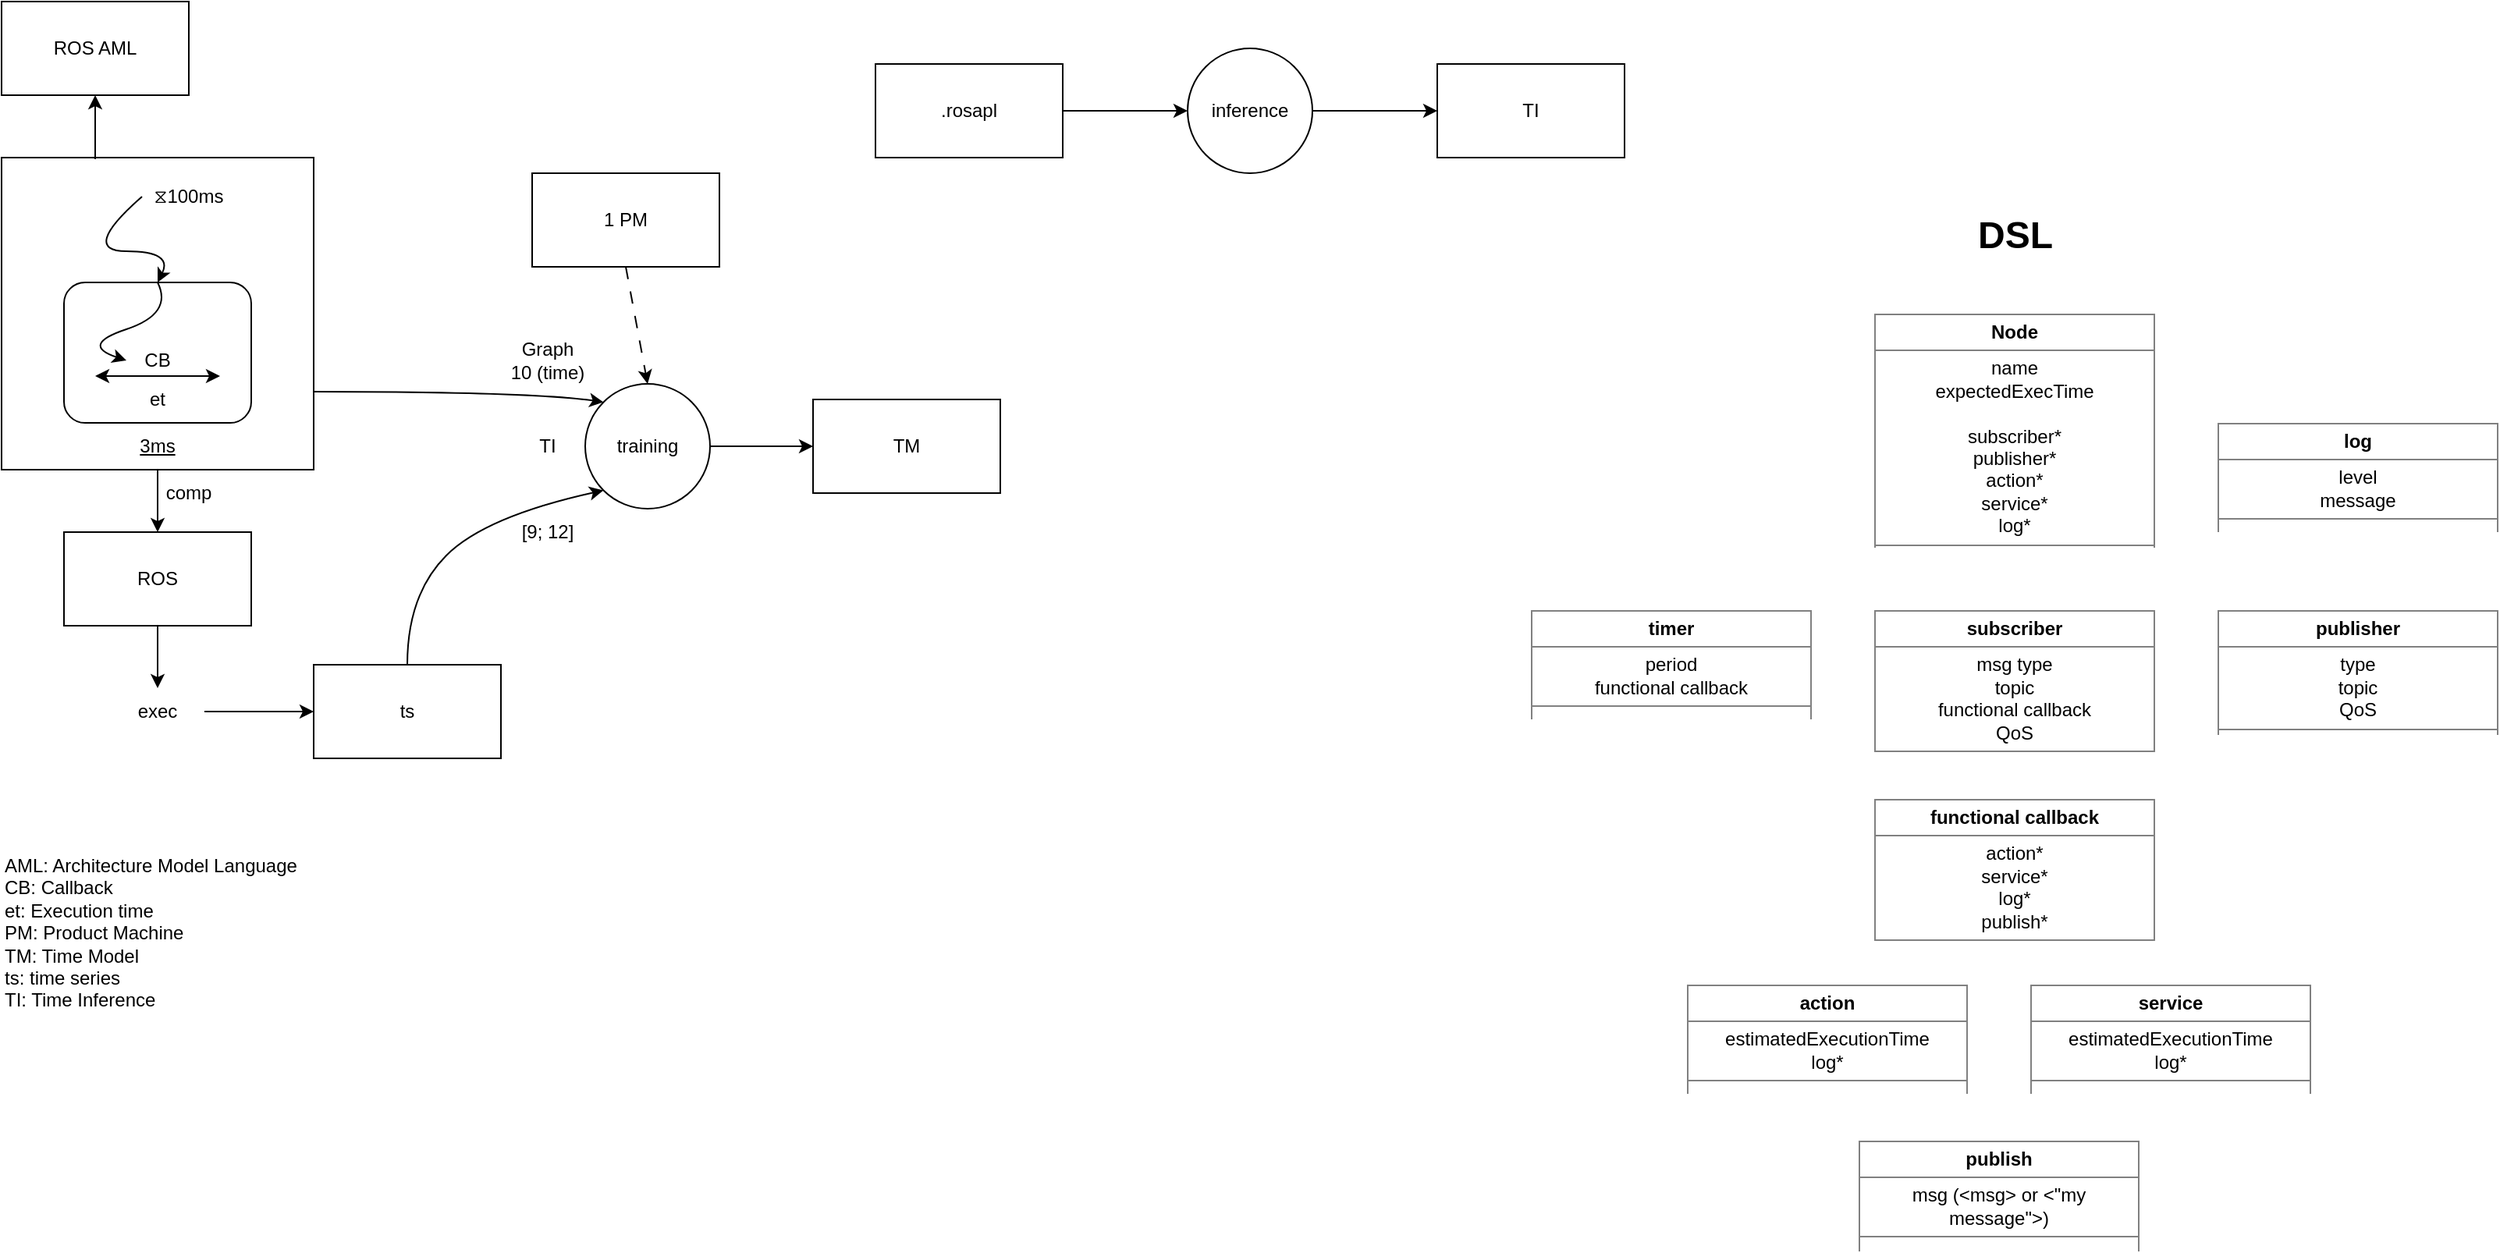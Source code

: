 <mxfile>
    <diagram name="Page-1" id="DDRg4PuIDq06wk-8_CIW">
        <mxGraphModel dx="920" dy="717" grid="1" gridSize="10" guides="1" tooltips="1" connect="1" arrows="1" fold="1" page="1" pageScale="1" pageWidth="827" pageHeight="1169" math="0" shadow="0">
            <root>
                <mxCell id="0"/>
                <mxCell id="1" parent="0"/>
                <mxCell id="DuPmBzLViahCLTAQXnIo-2" value="" style="rounded=0;whiteSpace=wrap;html=1;" parent="1" vertex="1">
                    <mxGeometry x="40" y="120" width="200" height="200" as="geometry"/>
                </mxCell>
                <mxCell id="DuPmBzLViahCLTAQXnIo-3" value="ROS AML" style="rounded=0;whiteSpace=wrap;html=1;" parent="1" vertex="1">
                    <mxGeometry x="40" y="20" width="120" height="60" as="geometry"/>
                </mxCell>
                <mxCell id="DuPmBzLViahCLTAQXnIo-4" value="" style="endArrow=classic;html=1;rounded=0;exitX=0.3;exitY=0.005;exitDx=0;exitDy=0;exitPerimeter=0;entryX=0.5;entryY=1;entryDx=0;entryDy=0;" parent="1" source="DuPmBzLViahCLTAQXnIo-2" target="DuPmBzLViahCLTAQXnIo-3" edge="1">
                    <mxGeometry width="50" height="50" relative="1" as="geometry">
                        <mxPoint x="210" y="100" as="sourcePoint"/>
                        <mxPoint x="260" y="50" as="targetPoint"/>
                    </mxGeometry>
                </mxCell>
                <mxCell id="DuPmBzLViahCLTAQXnIo-5" value="" style="rounded=1;whiteSpace=wrap;html=1;" parent="1" vertex="1">
                    <mxGeometry x="80" y="200" width="120" height="90" as="geometry"/>
                </mxCell>
                <mxCell id="DuPmBzLViahCLTAQXnIo-6" value="CB" style="text;html=1;align=center;verticalAlign=middle;whiteSpace=wrap;rounded=0;" parent="1" vertex="1">
                    <mxGeometry x="120" y="235" width="40" height="30" as="geometry"/>
                </mxCell>
                <mxCell id="DuPmBzLViahCLTAQXnIo-7" value="" style="curved=1;endArrow=classic;html=1;rounded=0;entryX=0.5;entryY=0;entryDx=0;entryDy=0;exitX=0;exitY=0.5;exitDx=0;exitDy=0;" parent="1" source="DuPmBzLViahCLTAQXnIo-12" target="DuPmBzLViahCLTAQXnIo-5" edge="1">
                    <mxGeometry width="50" height="50" relative="1" as="geometry">
                        <mxPoint x="460" y="210" as="sourcePoint"/>
                        <mxPoint x="260" y="80" as="targetPoint"/>
                        <Array as="points">
                            <mxPoint x="90" y="180"/>
                            <mxPoint x="150" y="180"/>
                        </Array>
                    </mxGeometry>
                </mxCell>
                <mxCell id="DuPmBzLViahCLTAQXnIo-9" value="" style="endArrow=classic;startArrow=classic;html=1;rounded=0;" parent="1" edge="1">
                    <mxGeometry width="50" height="50" relative="1" as="geometry">
                        <mxPoint x="100" y="260" as="sourcePoint"/>
                        <mxPoint x="180" y="260" as="targetPoint"/>
                    </mxGeometry>
                </mxCell>
                <mxCell id="DuPmBzLViahCLTAQXnIo-10" value="et" style="text;html=1;align=center;verticalAlign=middle;whiteSpace=wrap;rounded=0;" parent="1" vertex="1">
                    <mxGeometry x="110" y="260" width="60" height="30" as="geometry"/>
                </mxCell>
                <mxCell id="DuPmBzLViahCLTAQXnIo-11" value="" style="curved=1;endArrow=classic;html=1;rounded=0;exitX=0.5;exitY=0;exitDx=0;exitDy=0;entryX=0;entryY=0.5;entryDx=0;entryDy=0;" parent="1" source="DuPmBzLViahCLTAQXnIo-5" target="DuPmBzLViahCLTAQXnIo-6" edge="1">
                    <mxGeometry width="50" height="50" relative="1" as="geometry">
                        <mxPoint x="390" y="410" as="sourcePoint"/>
                        <mxPoint x="440" y="360" as="targetPoint"/>
                        <Array as="points">
                            <mxPoint x="150" y="220"/>
                            <mxPoint x="90" y="240"/>
                        </Array>
                    </mxGeometry>
                </mxCell>
                <mxCell id="DuPmBzLViahCLTAQXnIo-12" value="⧖100ms" style="text;html=1;align=center;verticalAlign=middle;whiteSpace=wrap;rounded=0;" parent="1" vertex="1">
                    <mxGeometry x="130" y="130" width="60" height="30" as="geometry"/>
                </mxCell>
                <mxCell id="DuPmBzLViahCLTAQXnIo-13" value="3ms" style="text;html=1;align=center;verticalAlign=middle;whiteSpace=wrap;rounded=0;fontStyle=4" parent="1" vertex="1">
                    <mxGeometry x="110" y="290" width="60" height="30" as="geometry"/>
                </mxCell>
                <mxCell id="DuPmBzLViahCLTAQXnIo-14" value="ROS" style="rounded=0;whiteSpace=wrap;html=1;" parent="1" vertex="1">
                    <mxGeometry x="80" y="360" width="120" height="60" as="geometry"/>
                </mxCell>
                <mxCell id="DuPmBzLViahCLTAQXnIo-15" value="" style="endArrow=classic;html=1;rounded=0;exitX=0.5;exitY=1;exitDx=0;exitDy=0;entryX=0.5;entryY=0;entryDx=0;entryDy=0;" parent="1" source="DuPmBzLViahCLTAQXnIo-13" target="DuPmBzLViahCLTAQXnIo-14" edge="1">
                    <mxGeometry width="50" height="50" relative="1" as="geometry">
                        <mxPoint x="250" y="470" as="sourcePoint"/>
                        <mxPoint x="300" y="420" as="targetPoint"/>
                    </mxGeometry>
                </mxCell>
                <mxCell id="DuPmBzLViahCLTAQXnIo-16" value="exec" style="text;html=1;align=center;verticalAlign=middle;whiteSpace=wrap;rounded=0;" parent="1" vertex="1">
                    <mxGeometry x="110" y="460" width="60" height="30" as="geometry"/>
                </mxCell>
                <mxCell id="DuPmBzLViahCLTAQXnIo-17" value="comp" style="text;html=1;align=center;verticalAlign=middle;whiteSpace=wrap;rounded=0;" parent="1" vertex="1">
                    <mxGeometry x="130" y="320" width="60" height="30" as="geometry"/>
                </mxCell>
                <mxCell id="DuPmBzLViahCLTAQXnIo-18" value="" style="endArrow=classic;html=1;rounded=0;exitX=0.5;exitY=1;exitDx=0;exitDy=0;entryX=0.5;entryY=0;entryDx=0;entryDy=0;" parent="1" source="DuPmBzLViahCLTAQXnIo-14" target="DuPmBzLViahCLTAQXnIo-16" edge="1">
                    <mxGeometry width="50" height="50" relative="1" as="geometry">
                        <mxPoint x="240" y="450" as="sourcePoint"/>
                        <mxPoint x="290" y="400" as="targetPoint"/>
                    </mxGeometry>
                </mxCell>
                <mxCell id="DuPmBzLViahCLTAQXnIo-19" value="ts" style="rounded=0;whiteSpace=wrap;html=1;" parent="1" vertex="1">
                    <mxGeometry x="240" y="445" width="120" height="60" as="geometry"/>
                </mxCell>
                <mxCell id="DuPmBzLViahCLTAQXnIo-20" value="" style="endArrow=classic;html=1;rounded=0;exitX=1;exitY=0.5;exitDx=0;exitDy=0;entryX=0;entryY=0.5;entryDx=0;entryDy=0;" parent="1" source="DuPmBzLViahCLTAQXnIo-16" target="DuPmBzLViahCLTAQXnIo-19" edge="1">
                    <mxGeometry width="50" height="50" relative="1" as="geometry">
                        <mxPoint x="190" y="590" as="sourcePoint"/>
                        <mxPoint x="240" y="540" as="targetPoint"/>
                    </mxGeometry>
                </mxCell>
                <mxCell id="DuPmBzLViahCLTAQXnIo-21" value="training" style="ellipse;whiteSpace=wrap;html=1;aspect=fixed;" parent="1" vertex="1">
                    <mxGeometry x="414" y="265" width="80" height="80" as="geometry"/>
                </mxCell>
                <mxCell id="DuPmBzLViahCLTAQXnIo-22" value="" style="curved=1;endArrow=classic;html=1;rounded=0;exitX=0.5;exitY=0;exitDx=0;exitDy=0;entryX=0;entryY=1;entryDx=0;entryDy=0;" parent="1" source="DuPmBzLViahCLTAQXnIo-19" target="DuPmBzLViahCLTAQXnIo-21" edge="1">
                    <mxGeometry width="50" height="50" relative="1" as="geometry">
                        <mxPoint x="380" y="430" as="sourcePoint"/>
                        <mxPoint x="430" y="380" as="targetPoint"/>
                        <Array as="points">
                            <mxPoint x="300" y="400"/>
                            <mxPoint x="350" y="350"/>
                        </Array>
                    </mxGeometry>
                </mxCell>
                <mxCell id="DuPmBzLViahCLTAQXnIo-23" value="" style="curved=1;endArrow=classic;html=1;rounded=0;exitX=1;exitY=0.75;exitDx=0;exitDy=0;entryX=0;entryY=0;entryDx=0;entryDy=0;" parent="1" source="DuPmBzLViahCLTAQXnIo-2" target="DuPmBzLViahCLTAQXnIo-21" edge="1">
                    <mxGeometry width="50" height="50" relative="1" as="geometry">
                        <mxPoint x="350" y="220" as="sourcePoint"/>
                        <mxPoint x="400" y="170" as="targetPoint"/>
                        <Array as="points">
                            <mxPoint x="380" y="270"/>
                        </Array>
                    </mxGeometry>
                </mxCell>
                <mxCell id="DuPmBzLViahCLTAQXnIo-24" value="TM" style="rounded=0;whiteSpace=wrap;html=1;" parent="1" vertex="1">
                    <mxGeometry x="560" y="275" width="120" height="60" as="geometry"/>
                </mxCell>
                <mxCell id="DuPmBzLViahCLTAQXnIo-25" value="" style="endArrow=classic;html=1;rounded=0;exitX=1;exitY=0.5;exitDx=0;exitDy=0;entryX=0;entryY=0.5;entryDx=0;entryDy=0;" parent="1" source="DuPmBzLViahCLTAQXnIo-21" target="DuPmBzLViahCLTAQXnIo-24" edge="1">
                    <mxGeometry width="50" height="50" relative="1" as="geometry">
                        <mxPoint x="570" y="400" as="sourcePoint"/>
                        <mxPoint x="620" y="350" as="targetPoint"/>
                    </mxGeometry>
                </mxCell>
                <mxCell id="DuPmBzLViahCLTAQXnIo-26" value="1 PM" style="rounded=0;whiteSpace=wrap;html=1;" parent="1" vertex="1">
                    <mxGeometry x="380" y="130" width="120" height="60" as="geometry"/>
                </mxCell>
                <mxCell id="DuPmBzLViahCLTAQXnIo-27" value="" style="endArrow=classic;html=1;rounded=0;exitX=0.5;exitY=1;exitDx=0;exitDy=0;entryX=0.5;entryY=0;entryDx=0;entryDy=0;dashed=1;dashPattern=8 8;" parent="1" source="DuPmBzLViahCLTAQXnIo-26" target="DuPmBzLViahCLTAQXnIo-21" edge="1">
                    <mxGeometry width="50" height="50" relative="1" as="geometry">
                        <mxPoint x="660" y="180" as="sourcePoint"/>
                        <mxPoint x="710" y="130" as="targetPoint"/>
                    </mxGeometry>
                </mxCell>
                <mxCell id="DuPmBzLViahCLTAQXnIo-28" value="TI" style="text;html=1;align=center;verticalAlign=middle;whiteSpace=wrap;rounded=0;" parent="1" vertex="1">
                    <mxGeometry x="360" y="290" width="60" height="30" as="geometry"/>
                </mxCell>
                <mxCell id="DuPmBzLViahCLTAQXnIo-29" value="[9; 12]" style="text;html=1;align=center;verticalAlign=middle;whiteSpace=wrap;rounded=0;" parent="1" vertex="1">
                    <mxGeometry x="360" y="345" width="60" height="30" as="geometry"/>
                </mxCell>
                <mxCell id="DuPmBzLViahCLTAQXnIo-30" value="&lt;div&gt;Graph&lt;/div&gt;&lt;div&gt;10 (time)&lt;/div&gt;" style="text;html=1;align=center;verticalAlign=middle;whiteSpace=wrap;rounded=0;" parent="1" vertex="1">
                    <mxGeometry x="360" y="235" width="60" height="30" as="geometry"/>
                </mxCell>
                <mxCell id="DuPmBzLViahCLTAQXnIo-31" style="edgeStyle=orthogonalEdgeStyle;rounded=0;orthogonalLoop=1;jettySize=auto;html=1;exitX=0.5;exitY=1;exitDx=0;exitDy=0;" parent="1" source="DuPmBzLViahCLTAQXnIo-29" target="DuPmBzLViahCLTAQXnIo-29" edge="1">
                    <mxGeometry relative="1" as="geometry"/>
                </mxCell>
                <mxCell id="DuPmBzLViahCLTAQXnIo-32" value=".rosapl" style="rounded=0;whiteSpace=wrap;html=1;" parent="1" vertex="1">
                    <mxGeometry x="600" y="60" width="120" height="60" as="geometry"/>
                </mxCell>
                <mxCell id="DuPmBzLViahCLTAQXnIo-33" value="inference" style="ellipse;whiteSpace=wrap;html=1;aspect=fixed;" parent="1" vertex="1">
                    <mxGeometry x="800" y="50" width="80" height="80" as="geometry"/>
                </mxCell>
                <mxCell id="DuPmBzLViahCLTAQXnIo-34" value="TI" style="rounded=0;whiteSpace=wrap;html=1;" parent="1" vertex="1">
                    <mxGeometry x="960" y="60" width="120" height="60" as="geometry"/>
                </mxCell>
                <mxCell id="DuPmBzLViahCLTAQXnIo-35" value="" style="endArrow=classic;html=1;rounded=0;exitX=1;exitY=0.5;exitDx=0;exitDy=0;entryX=0;entryY=0.5;entryDx=0;entryDy=0;" parent="1" source="DuPmBzLViahCLTAQXnIo-32" target="DuPmBzLViahCLTAQXnIo-33" edge="1">
                    <mxGeometry width="50" height="50" relative="1" as="geometry">
                        <mxPoint x="800" y="210" as="sourcePoint"/>
                        <mxPoint x="850" y="160" as="targetPoint"/>
                    </mxGeometry>
                </mxCell>
                <mxCell id="DuPmBzLViahCLTAQXnIo-36" value="" style="endArrow=classic;html=1;rounded=0;exitX=1;exitY=0.5;exitDx=0;exitDy=0;entryX=0;entryY=0.5;entryDx=0;entryDy=0;" parent="1" source="DuPmBzLViahCLTAQXnIo-33" target="DuPmBzLViahCLTAQXnIo-34" edge="1">
                    <mxGeometry width="50" height="50" relative="1" as="geometry">
                        <mxPoint x="940" y="210" as="sourcePoint"/>
                        <mxPoint x="990" y="160" as="targetPoint"/>
                    </mxGeometry>
                </mxCell>
                <mxCell id="DuPmBzLViahCLTAQXnIo-37" value="&lt;div&gt;AML: Architecture Model Language&lt;/div&gt;&lt;div&gt;CB: Callback&lt;/div&gt;&lt;div&gt;et: Execution time&lt;/div&gt;&lt;div&gt;PM: Product Machine&lt;/div&gt;&lt;div&gt;TM: Time Model&lt;/div&gt;&lt;div&gt;ts: time series&lt;/div&gt;&lt;div&gt;TI: Time Inference&lt;/div&gt;" style="text;html=1;align=left;verticalAlign=top;whiteSpace=wrap;rounded=0;" parent="1" vertex="1">
                    <mxGeometry x="40" y="560" width="420" height="170" as="geometry"/>
                </mxCell>
                <mxCell id="2" value="&lt;table border=&quot;1&quot; width=&quot;100%&quot; height=&quot;100%&quot; cellpadding=&quot;4&quot; style=&quot;width:100%;height:100%;border-collapse:collapse;&quot;&gt;&lt;tbody&gt;&lt;tr&gt;&lt;th align=&quot;center&quot;&gt;&lt;b&gt;Node&lt;/b&gt;&lt;/th&gt;&lt;/tr&gt;&lt;tr&gt;&lt;td align=&quot;center&quot;&gt;name&lt;br&gt;expectedExecTime&lt;br&gt;&lt;br&gt;subscriber*&lt;br&gt;publisher*&lt;br&gt;action*&lt;br&gt;service*&lt;br&gt;log*&lt;/td&gt;&lt;/tr&gt;&lt;tr&gt;&lt;td align=&quot;center&quot;&gt;&lt;br&gt;&lt;br&gt;&lt;/td&gt;&lt;/tr&gt;&lt;/tbody&gt;&lt;/table&gt;" style="text;html=1;whiteSpace=wrap;strokeColor=none;fillColor=none;overflow=fill;" vertex="1" parent="1">
                    <mxGeometry x="1240" y="220" width="180" height="150" as="geometry"/>
                </mxCell>
                <mxCell id="3" value="&lt;table border=&quot;1&quot; width=&quot;100%&quot; height=&quot;100%&quot; cellpadding=&quot;4&quot; style=&quot;width:100%;height:100%;border-collapse:collapse;&quot;&gt;&lt;tbody&gt;&lt;tr&gt;&lt;th align=&quot;center&quot;&gt;&lt;b&gt;log&lt;/b&gt;&lt;/th&gt;&lt;/tr&gt;&lt;tr&gt;&lt;td align=&quot;center&quot;&gt;level&lt;br&gt;message&lt;/td&gt;&lt;/tr&gt;&lt;tr&gt;&lt;td align=&quot;center&quot;&gt;&lt;br&gt;&lt;br&gt;&lt;/td&gt;&lt;/tr&gt;&lt;/tbody&gt;&lt;/table&gt;" style="text;html=1;whiteSpace=wrap;strokeColor=none;fillColor=none;overflow=fill;verticalAlign=top;" vertex="1" parent="1">
                    <mxGeometry x="1460" y="290" width="180" height="70" as="geometry"/>
                </mxCell>
                <mxCell id="4" value="&lt;table border=&quot;1&quot; width=&quot;100%&quot; height=&quot;100%&quot; cellpadding=&quot;4&quot; style=&quot;width:100%;height:100%;border-collapse:collapse;&quot;&gt;&lt;tbody&gt;&lt;tr&gt;&lt;th align=&quot;center&quot;&gt;subscriber&lt;/th&gt;&lt;/tr&gt;&lt;tr&gt;&lt;td align=&quot;center&quot;&gt;msg type&lt;br&gt;topic&lt;br&gt;functional callback&lt;br&gt;QoS&lt;/td&gt;&lt;/tr&gt;&lt;tr&gt;&lt;td align=&quot;center&quot;&gt;&lt;br&gt;&lt;br&gt;&lt;/td&gt;&lt;/tr&gt;&lt;/tbody&gt;&lt;/table&gt;" style="text;html=1;whiteSpace=wrap;strokeColor=none;fillColor=none;overflow=fill;verticalAlign=top;" vertex="1" parent="1">
                    <mxGeometry x="1240" y="410" width="180" height="91" as="geometry"/>
                </mxCell>
                <mxCell id="5" value="&lt;table border=&quot;1&quot; width=&quot;100%&quot; height=&quot;100%&quot; cellpadding=&quot;4&quot; style=&quot;width:100%;height:100%;border-collapse:collapse;&quot;&gt;&lt;tbody&gt;&lt;tr&gt;&lt;th align=&quot;center&quot;&gt;publisher&lt;/th&gt;&lt;/tr&gt;&lt;tr&gt;&lt;td align=&quot;center&quot;&gt;type&lt;br&gt;topic&lt;br&gt;QoS&lt;/td&gt;&lt;/tr&gt;&lt;tr&gt;&lt;td align=&quot;center&quot;&gt;&lt;br&gt;&lt;br&gt;&lt;/td&gt;&lt;/tr&gt;&lt;/tbody&gt;&lt;/table&gt;" style="text;html=1;whiteSpace=wrap;strokeColor=none;fillColor=none;overflow=fill;verticalAlign=top;" vertex="1" parent="1">
                    <mxGeometry x="1460" y="410" width="180" height="80" as="geometry"/>
                </mxCell>
                <mxCell id="6" value="&lt;table border=&quot;1&quot; width=&quot;100%&quot; height=&quot;100%&quot; cellpadding=&quot;4&quot; style=&quot;width:100%;height:100%;border-collapse:collapse;&quot;&gt;&lt;tbody&gt;&lt;tr&gt;&lt;th align=&quot;center&quot;&gt;functional callback&lt;/th&gt;&lt;/tr&gt;&lt;tr&gt;&lt;td align=&quot;center&quot;&gt;action*&lt;br&gt;service*&lt;br&gt;log*&lt;br&gt;publish*&lt;/td&gt;&lt;/tr&gt;&lt;tr&gt;&lt;td align=&quot;center&quot;&gt;&lt;br&gt;&lt;br&gt;&lt;/td&gt;&lt;/tr&gt;&lt;/tbody&gt;&lt;/table&gt;" style="text;html=1;whiteSpace=wrap;strokeColor=none;fillColor=none;overflow=fill;verticalAlign=top;" vertex="1" parent="1">
                    <mxGeometry x="1240" y="530.5" width="180" height="91" as="geometry"/>
                </mxCell>
                <mxCell id="7" value="&lt;table border=&quot;1&quot; width=&quot;100%&quot; height=&quot;100%&quot; cellpadding=&quot;4&quot; style=&quot;width:100%;height:100%;border-collapse:collapse;&quot;&gt;&lt;tbody&gt;&lt;tr&gt;&lt;th align=&quot;center&quot;&gt;publish&lt;/th&gt;&lt;/tr&gt;&lt;tr&gt;&lt;td align=&quot;center&quot;&gt;msg (&amp;lt;msg&amp;gt; or &amp;lt;&quot;my message&quot;&amp;gt;)&lt;/td&gt;&lt;/tr&gt;&lt;tr&gt;&lt;td align=&quot;center&quot;&gt;&lt;br&gt;&lt;br&gt;&lt;/td&gt;&lt;/tr&gt;&lt;/tbody&gt;&lt;/table&gt;" style="text;html=1;whiteSpace=wrap;strokeColor=none;fillColor=none;overflow=fill;verticalAlign=top;" vertex="1" parent="1">
                    <mxGeometry x="1230" y="750" width="180" height="71" as="geometry"/>
                </mxCell>
                <mxCell id="8" value="&lt;table border=&quot;1&quot; width=&quot;100%&quot; height=&quot;100%&quot; cellpadding=&quot;4&quot; style=&quot;width:100%;height:100%;border-collapse:collapse;&quot;&gt;&lt;tbody&gt;&lt;tr&gt;&lt;th align=&quot;center&quot;&gt;action&lt;/th&gt;&lt;/tr&gt;&lt;tr&gt;&lt;td align=&quot;center&quot;&gt;estimatedExecutionTime&lt;br&gt;log*&lt;/td&gt;&lt;/tr&gt;&lt;tr&gt;&lt;td align=&quot;center&quot;&gt;&lt;br&gt;&lt;br&gt;&lt;/td&gt;&lt;/tr&gt;&lt;/tbody&gt;&lt;/table&gt;" style="text;html=1;whiteSpace=wrap;strokeColor=none;fillColor=none;overflow=fill;verticalAlign=top;" vertex="1" parent="1">
                    <mxGeometry x="1120" y="650" width="180" height="70" as="geometry"/>
                </mxCell>
                <mxCell id="9" value="&lt;table border=&quot;1&quot; width=&quot;100%&quot; height=&quot;100%&quot; cellpadding=&quot;4&quot; style=&quot;width:100%;height:100%;border-collapse:collapse;&quot;&gt;&lt;tbody&gt;&lt;tr&gt;&lt;th align=&quot;center&quot;&gt;service&lt;/th&gt;&lt;/tr&gt;&lt;tr&gt;&lt;td align=&quot;center&quot;&gt;estimatedExecutionTime&lt;br&gt;log*&lt;/td&gt;&lt;/tr&gt;&lt;tr&gt;&lt;td align=&quot;center&quot;&gt;&lt;br&gt;&lt;br&gt;&lt;/td&gt;&lt;/tr&gt;&lt;/tbody&gt;&lt;/table&gt;" style="text;html=1;whiteSpace=wrap;strokeColor=none;fillColor=none;overflow=fill;verticalAlign=top;" vertex="1" parent="1">
                    <mxGeometry x="1340" y="650" width="180" height="70" as="geometry"/>
                </mxCell>
                <mxCell id="10" value="&lt;table border=&quot;1&quot; width=&quot;100%&quot; height=&quot;100%&quot; cellpadding=&quot;4&quot; style=&quot;width:100%;height:100%;border-collapse:collapse;&quot;&gt;&lt;tbody&gt;&lt;tr&gt;&lt;th align=&quot;center&quot;&gt;timer&lt;/th&gt;&lt;/tr&gt;&lt;tr&gt;&lt;td align=&quot;center&quot;&gt;period&lt;br&gt;functional callback&lt;/td&gt;&lt;/tr&gt;&lt;tr&gt;&lt;td align=&quot;center&quot;&gt;&lt;br&gt;&lt;br&gt;&lt;/td&gt;&lt;/tr&gt;&lt;/tbody&gt;&lt;/table&gt;" style="text;html=1;whiteSpace=wrap;strokeColor=none;fillColor=none;overflow=fill;verticalAlign=top;" vertex="1" parent="1">
                    <mxGeometry x="1020" y="410" width="180" height="70" as="geometry"/>
                </mxCell>
                <mxCell id="11" value="DSL" style="text;strokeColor=none;fillColor=none;html=1;fontSize=24;fontStyle=1;verticalAlign=middle;align=center;" vertex="1" parent="1">
                    <mxGeometry x="1280" y="150" width="100" height="40" as="geometry"/>
                </mxCell>
            </root>
        </mxGraphModel>
    </diagram>
</mxfile>